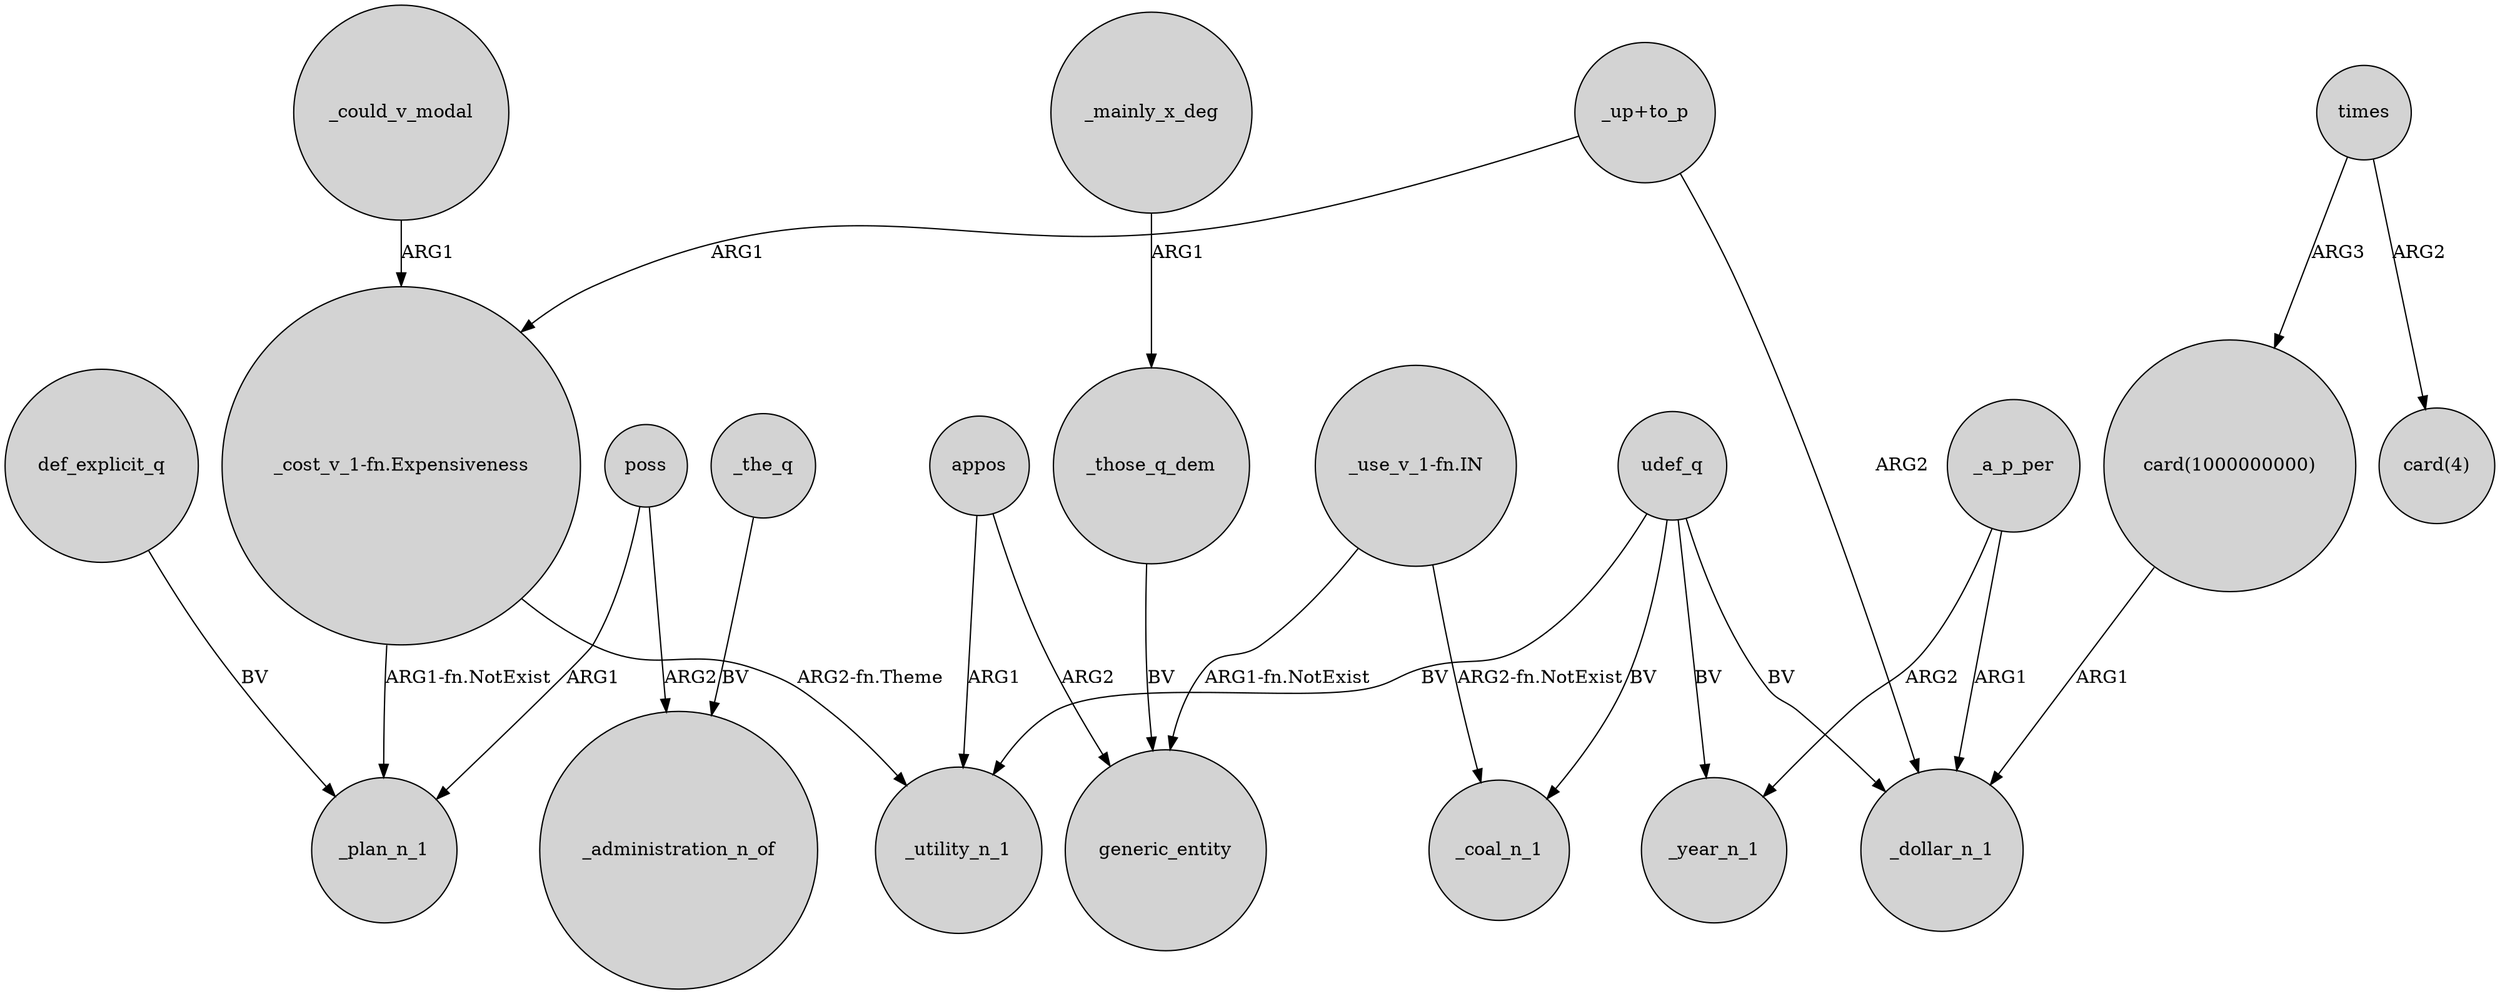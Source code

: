 digraph {
	node [shape=circle style=filled]
	poss -> _plan_n_1 [label=ARG1]
	appos -> _utility_n_1 [label=ARG1]
	_a_p_per -> _year_n_1 [label=ARG2]
	def_explicit_q -> _plan_n_1 [label=BV]
	udef_q -> _utility_n_1 [label=BV]
	appos -> generic_entity [label=ARG2]
	udef_q -> _coal_n_1 [label=BV]
	times -> "card(1000000000)" [label=ARG3]
	_a_p_per -> _dollar_n_1 [label=ARG1]
	poss -> _administration_n_of [label=ARG2]
	"_cost_v_1-fn.Expensiveness" -> _plan_n_1 [label="ARG1-fn.NotExist"]
	times -> "card(4)" [label=ARG2]
	_could_v_modal -> "_cost_v_1-fn.Expensiveness" [label=ARG1]
	"_up+to_p" -> "_cost_v_1-fn.Expensiveness" [label=ARG1]
	"_use_v_1-fn.IN" -> _coal_n_1 [label="ARG2-fn.NotExist"]
	"_cost_v_1-fn.Expensiveness" -> _utility_n_1 [label="ARG2-fn.Theme"]
	_mainly_x_deg -> _those_q_dem [label=ARG1]
	udef_q -> _year_n_1 [label=BV]
	"_use_v_1-fn.IN" -> generic_entity [label="ARG1-fn.NotExist"]
	"_up+to_p" -> _dollar_n_1 [label=ARG2]
	"card(1000000000)" -> _dollar_n_1 [label=ARG1]
	_the_q -> _administration_n_of [label=BV]
	_those_q_dem -> generic_entity [label=BV]
	udef_q -> _dollar_n_1 [label=BV]
}

